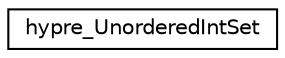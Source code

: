 digraph "Graphical Class Hierarchy"
{
 // LATEX_PDF_SIZE
  edge [fontname="Helvetica",fontsize="10",labelfontname="Helvetica",labelfontsize="10"];
  node [fontname="Helvetica",fontsize="10",shape=record];
  rankdir="LR";
  Node0 [label="hypre_UnorderedIntSet",height=0.2,width=0.4,color="black", fillcolor="white", style="filled",URL="$structhypre___unordered_int_set.html",tooltip=" "];
}
